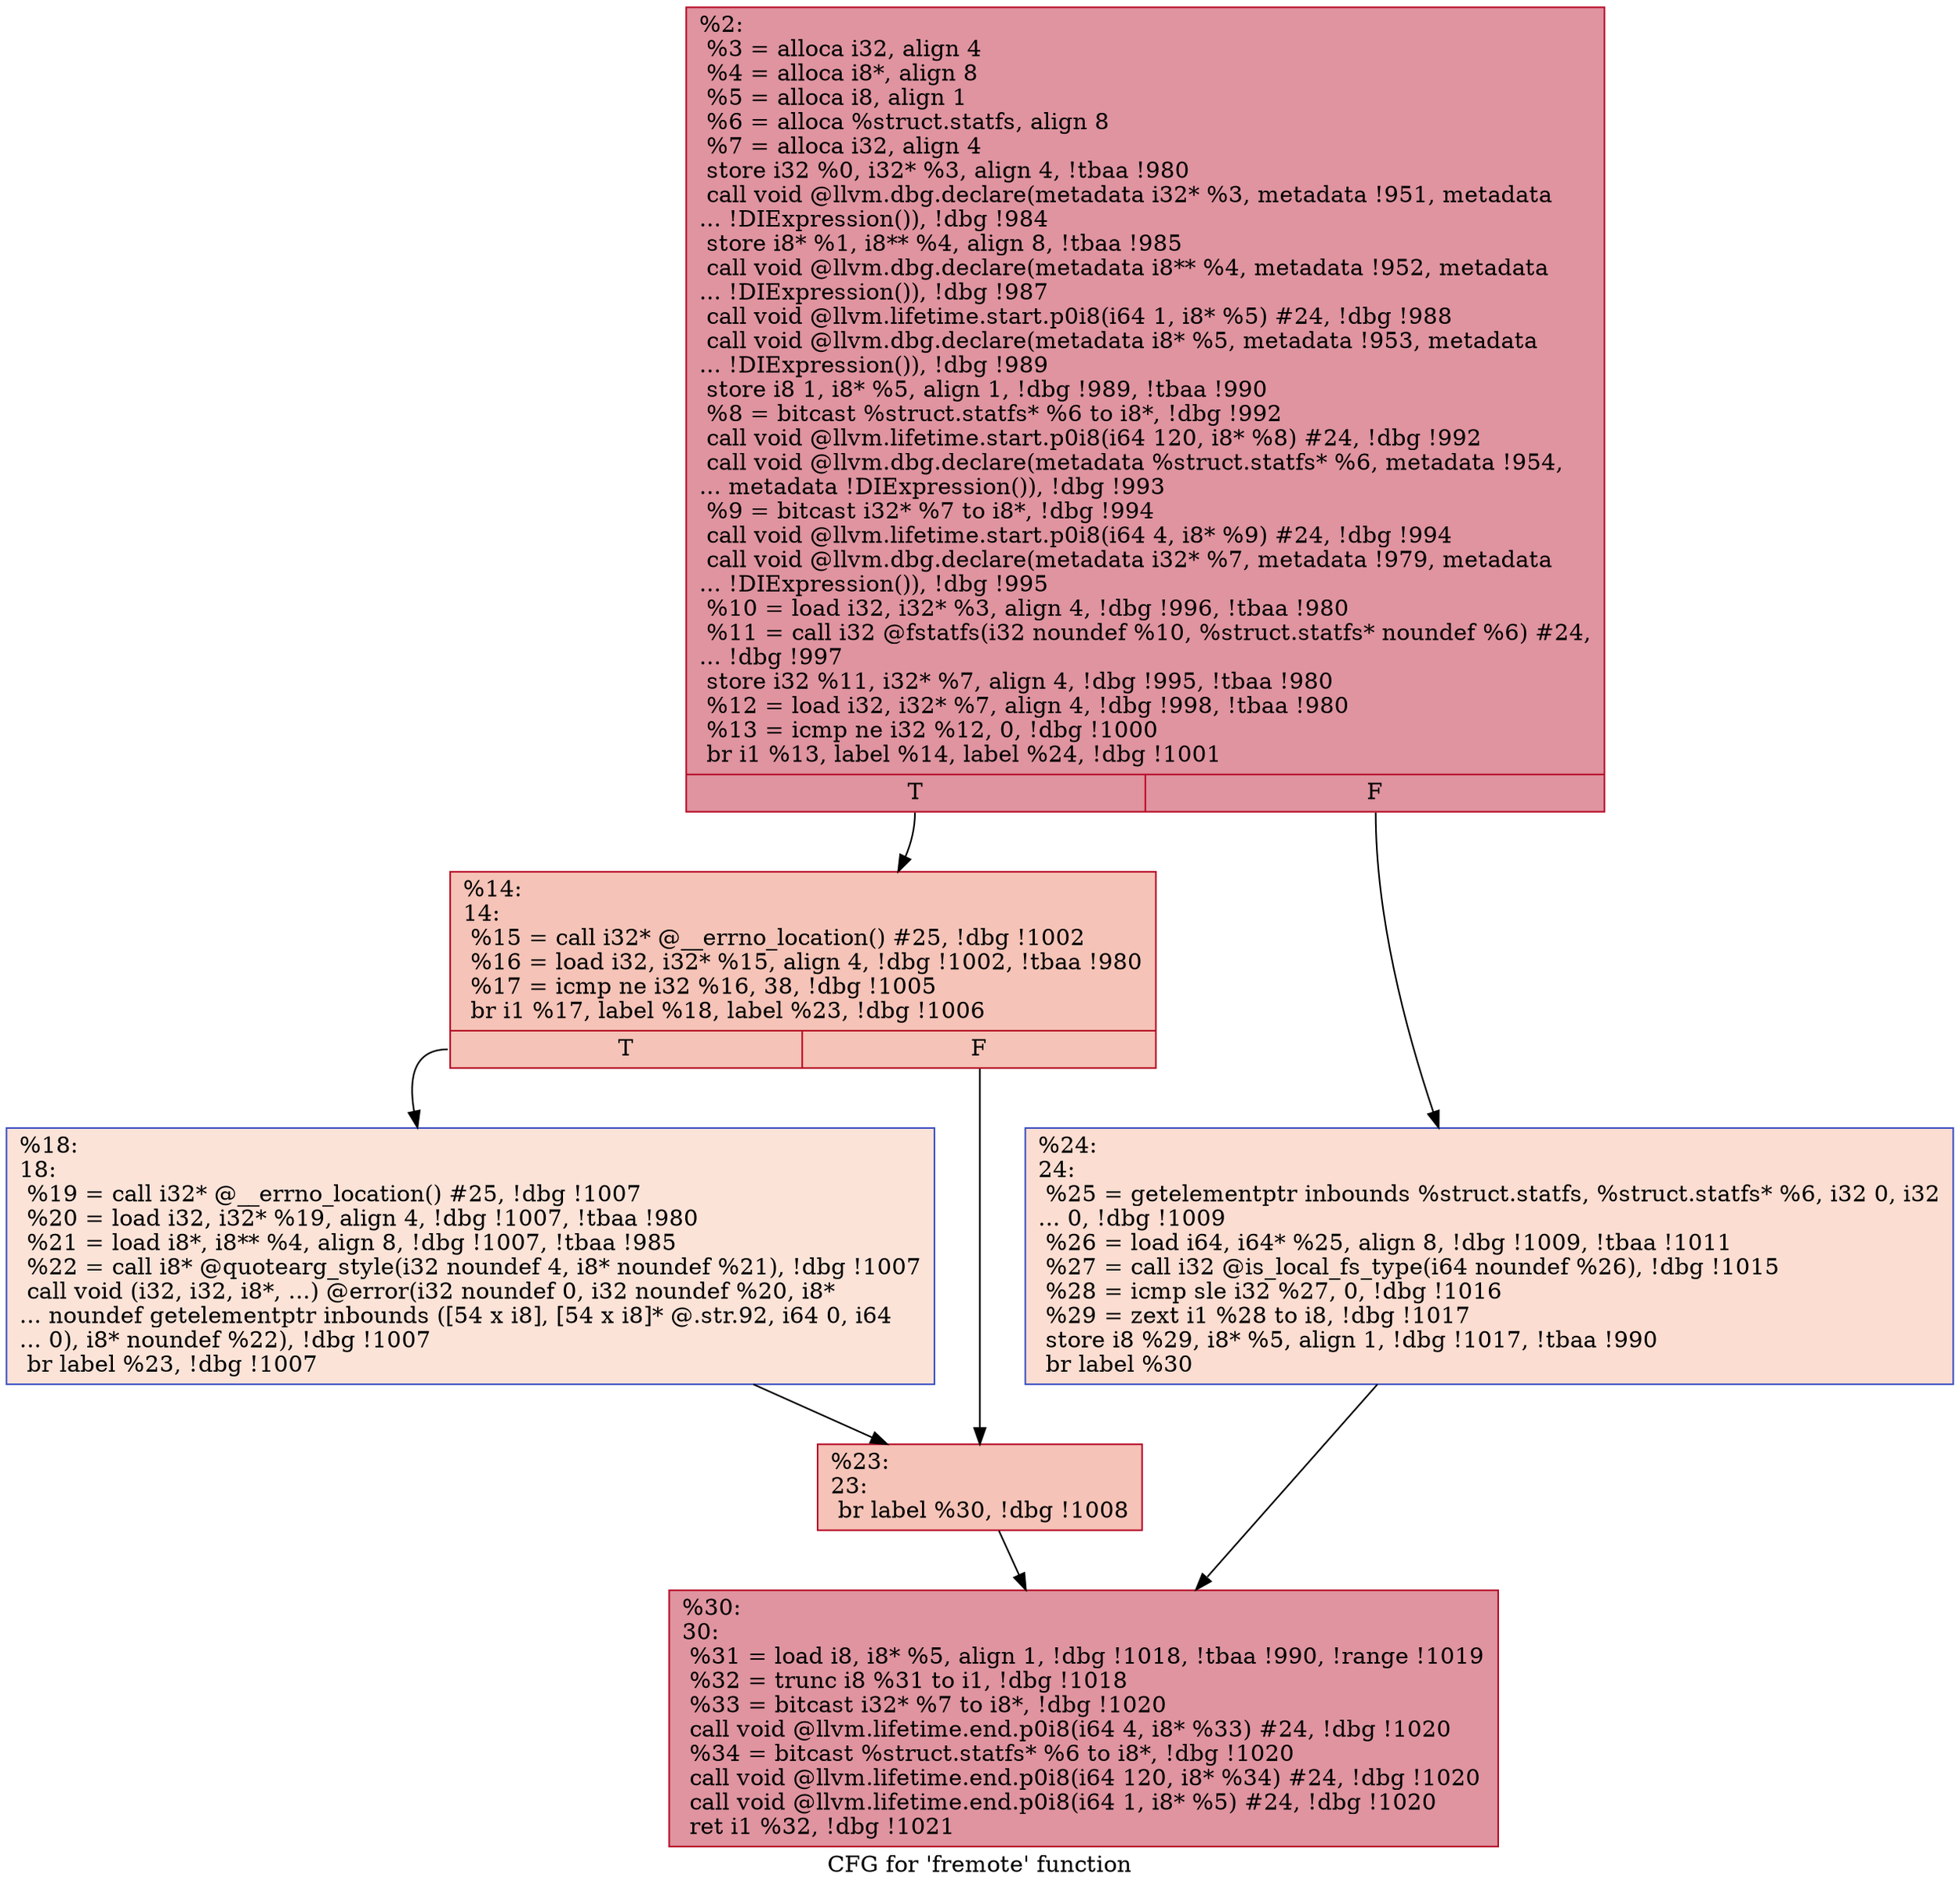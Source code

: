 digraph "CFG for 'fremote' function" {
	label="CFG for 'fremote' function";

	Node0x10bf8b0 [shape=record,color="#b70d28ff", style=filled, fillcolor="#b70d2870",label="{%2:\l  %3 = alloca i32, align 4\l  %4 = alloca i8*, align 8\l  %5 = alloca i8, align 1\l  %6 = alloca %struct.statfs, align 8\l  %7 = alloca i32, align 4\l  store i32 %0, i32* %3, align 4, !tbaa !980\l  call void @llvm.dbg.declare(metadata i32* %3, metadata !951, metadata\l... !DIExpression()), !dbg !984\l  store i8* %1, i8** %4, align 8, !tbaa !985\l  call void @llvm.dbg.declare(metadata i8** %4, metadata !952, metadata\l... !DIExpression()), !dbg !987\l  call void @llvm.lifetime.start.p0i8(i64 1, i8* %5) #24, !dbg !988\l  call void @llvm.dbg.declare(metadata i8* %5, metadata !953, metadata\l... !DIExpression()), !dbg !989\l  store i8 1, i8* %5, align 1, !dbg !989, !tbaa !990\l  %8 = bitcast %struct.statfs* %6 to i8*, !dbg !992\l  call void @llvm.lifetime.start.p0i8(i64 120, i8* %8) #24, !dbg !992\l  call void @llvm.dbg.declare(metadata %struct.statfs* %6, metadata !954,\l... metadata !DIExpression()), !dbg !993\l  %9 = bitcast i32* %7 to i8*, !dbg !994\l  call void @llvm.lifetime.start.p0i8(i64 4, i8* %9) #24, !dbg !994\l  call void @llvm.dbg.declare(metadata i32* %7, metadata !979, metadata\l... !DIExpression()), !dbg !995\l  %10 = load i32, i32* %3, align 4, !dbg !996, !tbaa !980\l  %11 = call i32 @fstatfs(i32 noundef %10, %struct.statfs* noundef %6) #24,\l... !dbg !997\l  store i32 %11, i32* %7, align 4, !dbg !995, !tbaa !980\l  %12 = load i32, i32* %7, align 4, !dbg !998, !tbaa !980\l  %13 = icmp ne i32 %12, 0, !dbg !1000\l  br i1 %13, label %14, label %24, !dbg !1001\l|{<s0>T|<s1>F}}"];
	Node0x10bf8b0:s0 -> Node0x10c0630;
	Node0x10bf8b0:s1 -> Node0x10c0720;
	Node0x10c0630 [shape=record,color="#b70d28ff", style=filled, fillcolor="#e8765c70",label="{%14:\l14:                                               \l  %15 = call i32* @__errno_location() #25, !dbg !1002\l  %16 = load i32, i32* %15, align 4, !dbg !1002, !tbaa !980\l  %17 = icmp ne i32 %16, 38, !dbg !1005\l  br i1 %17, label %18, label %23, !dbg !1006\l|{<s0>T|<s1>F}}"];
	Node0x10c0630:s0 -> Node0x10c0680;
	Node0x10c0630:s1 -> Node0x10c06d0;
	Node0x10c0680 [shape=record,color="#3d50c3ff", style=filled, fillcolor="#f6bfa670",label="{%18:\l18:                                               \l  %19 = call i32* @__errno_location() #25, !dbg !1007\l  %20 = load i32, i32* %19, align 4, !dbg !1007, !tbaa !980\l  %21 = load i8*, i8** %4, align 8, !dbg !1007, !tbaa !985\l  %22 = call i8* @quotearg_style(i32 noundef 4, i8* noundef %21), !dbg !1007\l  call void (i32, i32, i8*, ...) @error(i32 noundef 0, i32 noundef %20, i8*\l... noundef getelementptr inbounds ([54 x i8], [54 x i8]* @.str.92, i64 0, i64\l... 0), i8* noundef %22), !dbg !1007\l  br label %23, !dbg !1007\l}"];
	Node0x10c0680 -> Node0x10c06d0;
	Node0x10c06d0 [shape=record,color="#b70d28ff", style=filled, fillcolor="#e8765c70",label="{%23:\l23:                                               \l  br label %30, !dbg !1008\l}"];
	Node0x10c06d0 -> Node0x10c0770;
	Node0x10c0720 [shape=record,color="#3d50c3ff", style=filled, fillcolor="#f7b39670",label="{%24:\l24:                                               \l  %25 = getelementptr inbounds %struct.statfs, %struct.statfs* %6, i32 0, i32\l... 0, !dbg !1009\l  %26 = load i64, i64* %25, align 8, !dbg !1009, !tbaa !1011\l  %27 = call i32 @is_local_fs_type(i64 noundef %26), !dbg !1015\l  %28 = icmp sle i32 %27, 0, !dbg !1016\l  %29 = zext i1 %28 to i8, !dbg !1017\l  store i8 %29, i8* %5, align 1, !dbg !1017, !tbaa !990\l  br label %30\l}"];
	Node0x10c0720 -> Node0x10c0770;
	Node0x10c0770 [shape=record,color="#b70d28ff", style=filled, fillcolor="#b70d2870",label="{%30:\l30:                                               \l  %31 = load i8, i8* %5, align 1, !dbg !1018, !tbaa !990, !range !1019\l  %32 = trunc i8 %31 to i1, !dbg !1018\l  %33 = bitcast i32* %7 to i8*, !dbg !1020\l  call void @llvm.lifetime.end.p0i8(i64 4, i8* %33) #24, !dbg !1020\l  %34 = bitcast %struct.statfs* %6 to i8*, !dbg !1020\l  call void @llvm.lifetime.end.p0i8(i64 120, i8* %34) #24, !dbg !1020\l  call void @llvm.lifetime.end.p0i8(i64 1, i8* %5) #24, !dbg !1020\l  ret i1 %32, !dbg !1021\l}"];
}
